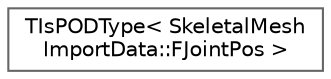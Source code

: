 digraph "Graphical Class Hierarchy"
{
 // INTERACTIVE_SVG=YES
 // LATEX_PDF_SIZE
  bgcolor="transparent";
  edge [fontname=Helvetica,fontsize=10,labelfontname=Helvetica,labelfontsize=10];
  node [fontname=Helvetica,fontsize=10,shape=box,height=0.2,width=0.4];
  rankdir="LR";
  Node0 [id="Node000000",label="TIsPODType\< SkeletalMesh\lImportData::FJointPos \>",height=0.2,width=0.4,color="grey40", fillcolor="white", style="filled",URL="$df/d6d/structTIsPODType_3_01SkeletalMeshImportData_1_1FJointPos_01_4.html",tooltip=" "];
}
